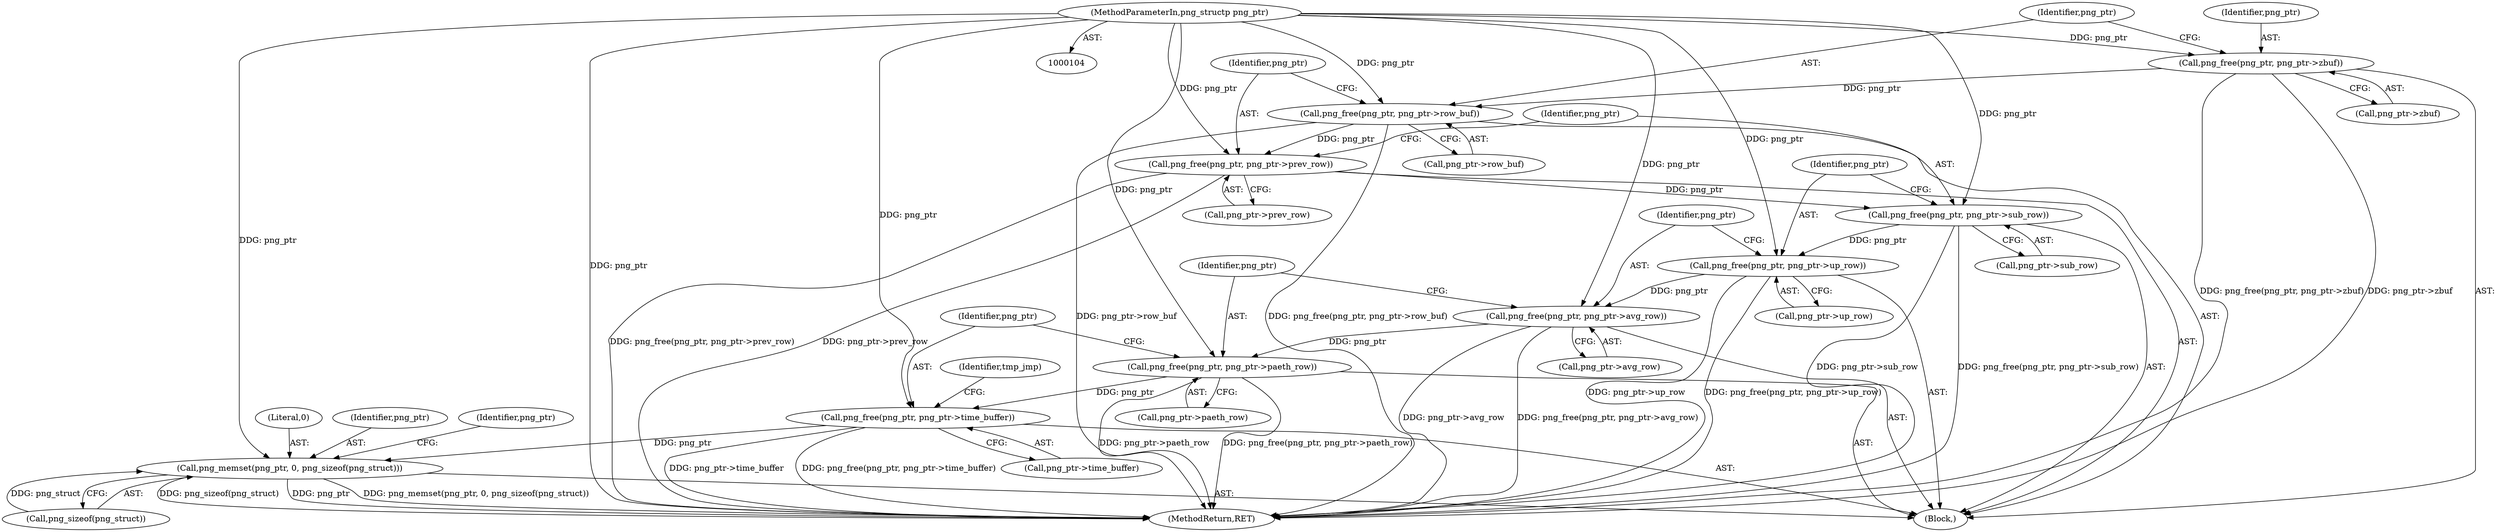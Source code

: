 digraph "0_Chrome_7f3d85b096f66870a15b37c2f40b219b2e292693_27@API" {
"1000130" [label="(Call,png_free(png_ptr, png_ptr->prev_row))"];
"1000125" [label="(Call,png_free(png_ptr, png_ptr->row_buf))"];
"1000120" [label="(Call,png_free(png_ptr, png_ptr->zbuf))"];
"1000105" [label="(MethodParameterIn,png_structp png_ptr)"];
"1000135" [label="(Call,png_free(png_ptr, png_ptr->sub_row))"];
"1000140" [label="(Call,png_free(png_ptr, png_ptr->up_row))"];
"1000145" [label="(Call,png_free(png_ptr, png_ptr->avg_row))"];
"1000150" [label="(Call,png_free(png_ptr, png_ptr->paeth_row))"];
"1000155" [label="(Call,png_free(png_ptr, png_ptr->time_buffer))"];
"1000187" [label="(Call,png_memset(png_ptr, 0, png_sizeof(png_struct)))"];
"1000151" [label="(Identifier,png_ptr)"];
"1000122" [label="(Call,png_ptr->zbuf)"];
"1000150" [label="(Call,png_free(png_ptr, png_ptr->paeth_row))"];
"1000155" [label="(Call,png_free(png_ptr, png_ptr->time_buffer))"];
"1000141" [label="(Identifier,png_ptr)"];
"1000142" [label="(Call,png_ptr->up_row)"];
"1000161" [label="(Identifier,tmp_jmp)"];
"1000105" [label="(MethodParameterIn,png_structp png_ptr)"];
"1000136" [label="(Identifier,png_ptr)"];
"1000121" [label="(Identifier,png_ptr)"];
"1000140" [label="(Call,png_free(png_ptr, png_ptr->up_row))"];
"1000194" [label="(Identifier,png_ptr)"];
"1000131" [label="(Identifier,png_ptr)"];
"1000120" [label="(Call,png_free(png_ptr, png_ptr->zbuf))"];
"1000190" [label="(Call,png_sizeof(png_struct))"];
"1000130" [label="(Call,png_free(png_ptr, png_ptr->prev_row))"];
"1000135" [label="(Call,png_free(png_ptr, png_ptr->sub_row))"];
"1000137" [label="(Call,png_ptr->sub_row)"];
"1000125" [label="(Call,png_free(png_ptr, png_ptr->row_buf))"];
"1000156" [label="(Identifier,png_ptr)"];
"1000157" [label="(Call,png_ptr->time_buffer)"];
"1000189" [label="(Literal,0)"];
"1000147" [label="(Call,png_ptr->avg_row)"];
"1000145" [label="(Call,png_free(png_ptr, png_ptr->avg_row))"];
"1000152" [label="(Call,png_ptr->paeth_row)"];
"1000126" [label="(Identifier,png_ptr)"];
"1000106" [label="(Block,)"];
"1000187" [label="(Call,png_memset(png_ptr, 0, png_sizeof(png_struct)))"];
"1000127" [label="(Call,png_ptr->row_buf)"];
"1000219" [label="(MethodReturn,RET)"];
"1000146" [label="(Identifier,png_ptr)"];
"1000188" [label="(Identifier,png_ptr)"];
"1000132" [label="(Call,png_ptr->prev_row)"];
"1000130" -> "1000106"  [label="AST: "];
"1000130" -> "1000132"  [label="CFG: "];
"1000131" -> "1000130"  [label="AST: "];
"1000132" -> "1000130"  [label="AST: "];
"1000136" -> "1000130"  [label="CFG: "];
"1000130" -> "1000219"  [label="DDG: png_free(png_ptr, png_ptr->prev_row)"];
"1000130" -> "1000219"  [label="DDG: png_ptr->prev_row"];
"1000125" -> "1000130"  [label="DDG: png_ptr"];
"1000105" -> "1000130"  [label="DDG: png_ptr"];
"1000130" -> "1000135"  [label="DDG: png_ptr"];
"1000125" -> "1000106"  [label="AST: "];
"1000125" -> "1000127"  [label="CFG: "];
"1000126" -> "1000125"  [label="AST: "];
"1000127" -> "1000125"  [label="AST: "];
"1000131" -> "1000125"  [label="CFG: "];
"1000125" -> "1000219"  [label="DDG: png_free(png_ptr, png_ptr->row_buf)"];
"1000125" -> "1000219"  [label="DDG: png_ptr->row_buf"];
"1000120" -> "1000125"  [label="DDG: png_ptr"];
"1000105" -> "1000125"  [label="DDG: png_ptr"];
"1000120" -> "1000106"  [label="AST: "];
"1000120" -> "1000122"  [label="CFG: "];
"1000121" -> "1000120"  [label="AST: "];
"1000122" -> "1000120"  [label="AST: "];
"1000126" -> "1000120"  [label="CFG: "];
"1000120" -> "1000219"  [label="DDG: png_free(png_ptr, png_ptr->zbuf)"];
"1000120" -> "1000219"  [label="DDG: png_ptr->zbuf"];
"1000105" -> "1000120"  [label="DDG: png_ptr"];
"1000105" -> "1000104"  [label="AST: "];
"1000105" -> "1000219"  [label="DDG: png_ptr"];
"1000105" -> "1000135"  [label="DDG: png_ptr"];
"1000105" -> "1000140"  [label="DDG: png_ptr"];
"1000105" -> "1000145"  [label="DDG: png_ptr"];
"1000105" -> "1000150"  [label="DDG: png_ptr"];
"1000105" -> "1000155"  [label="DDG: png_ptr"];
"1000105" -> "1000187"  [label="DDG: png_ptr"];
"1000135" -> "1000106"  [label="AST: "];
"1000135" -> "1000137"  [label="CFG: "];
"1000136" -> "1000135"  [label="AST: "];
"1000137" -> "1000135"  [label="AST: "];
"1000141" -> "1000135"  [label="CFG: "];
"1000135" -> "1000219"  [label="DDG: png_ptr->sub_row"];
"1000135" -> "1000219"  [label="DDG: png_free(png_ptr, png_ptr->sub_row)"];
"1000135" -> "1000140"  [label="DDG: png_ptr"];
"1000140" -> "1000106"  [label="AST: "];
"1000140" -> "1000142"  [label="CFG: "];
"1000141" -> "1000140"  [label="AST: "];
"1000142" -> "1000140"  [label="AST: "];
"1000146" -> "1000140"  [label="CFG: "];
"1000140" -> "1000219"  [label="DDG: png_ptr->up_row"];
"1000140" -> "1000219"  [label="DDG: png_free(png_ptr, png_ptr->up_row)"];
"1000140" -> "1000145"  [label="DDG: png_ptr"];
"1000145" -> "1000106"  [label="AST: "];
"1000145" -> "1000147"  [label="CFG: "];
"1000146" -> "1000145"  [label="AST: "];
"1000147" -> "1000145"  [label="AST: "];
"1000151" -> "1000145"  [label="CFG: "];
"1000145" -> "1000219"  [label="DDG: png_free(png_ptr, png_ptr->avg_row)"];
"1000145" -> "1000219"  [label="DDG: png_ptr->avg_row"];
"1000145" -> "1000150"  [label="DDG: png_ptr"];
"1000150" -> "1000106"  [label="AST: "];
"1000150" -> "1000152"  [label="CFG: "];
"1000151" -> "1000150"  [label="AST: "];
"1000152" -> "1000150"  [label="AST: "];
"1000156" -> "1000150"  [label="CFG: "];
"1000150" -> "1000219"  [label="DDG: png_ptr->paeth_row"];
"1000150" -> "1000219"  [label="DDG: png_free(png_ptr, png_ptr->paeth_row)"];
"1000150" -> "1000155"  [label="DDG: png_ptr"];
"1000155" -> "1000106"  [label="AST: "];
"1000155" -> "1000157"  [label="CFG: "];
"1000156" -> "1000155"  [label="AST: "];
"1000157" -> "1000155"  [label="AST: "];
"1000161" -> "1000155"  [label="CFG: "];
"1000155" -> "1000219"  [label="DDG: png_ptr->time_buffer"];
"1000155" -> "1000219"  [label="DDG: png_free(png_ptr, png_ptr->time_buffer)"];
"1000155" -> "1000187"  [label="DDG: png_ptr"];
"1000187" -> "1000106"  [label="AST: "];
"1000187" -> "1000190"  [label="CFG: "];
"1000188" -> "1000187"  [label="AST: "];
"1000189" -> "1000187"  [label="AST: "];
"1000190" -> "1000187"  [label="AST: "];
"1000194" -> "1000187"  [label="CFG: "];
"1000187" -> "1000219"  [label="DDG: png_sizeof(png_struct)"];
"1000187" -> "1000219"  [label="DDG: png_ptr"];
"1000187" -> "1000219"  [label="DDG: png_memset(png_ptr, 0, png_sizeof(png_struct))"];
"1000190" -> "1000187"  [label="DDG: png_struct"];
}
